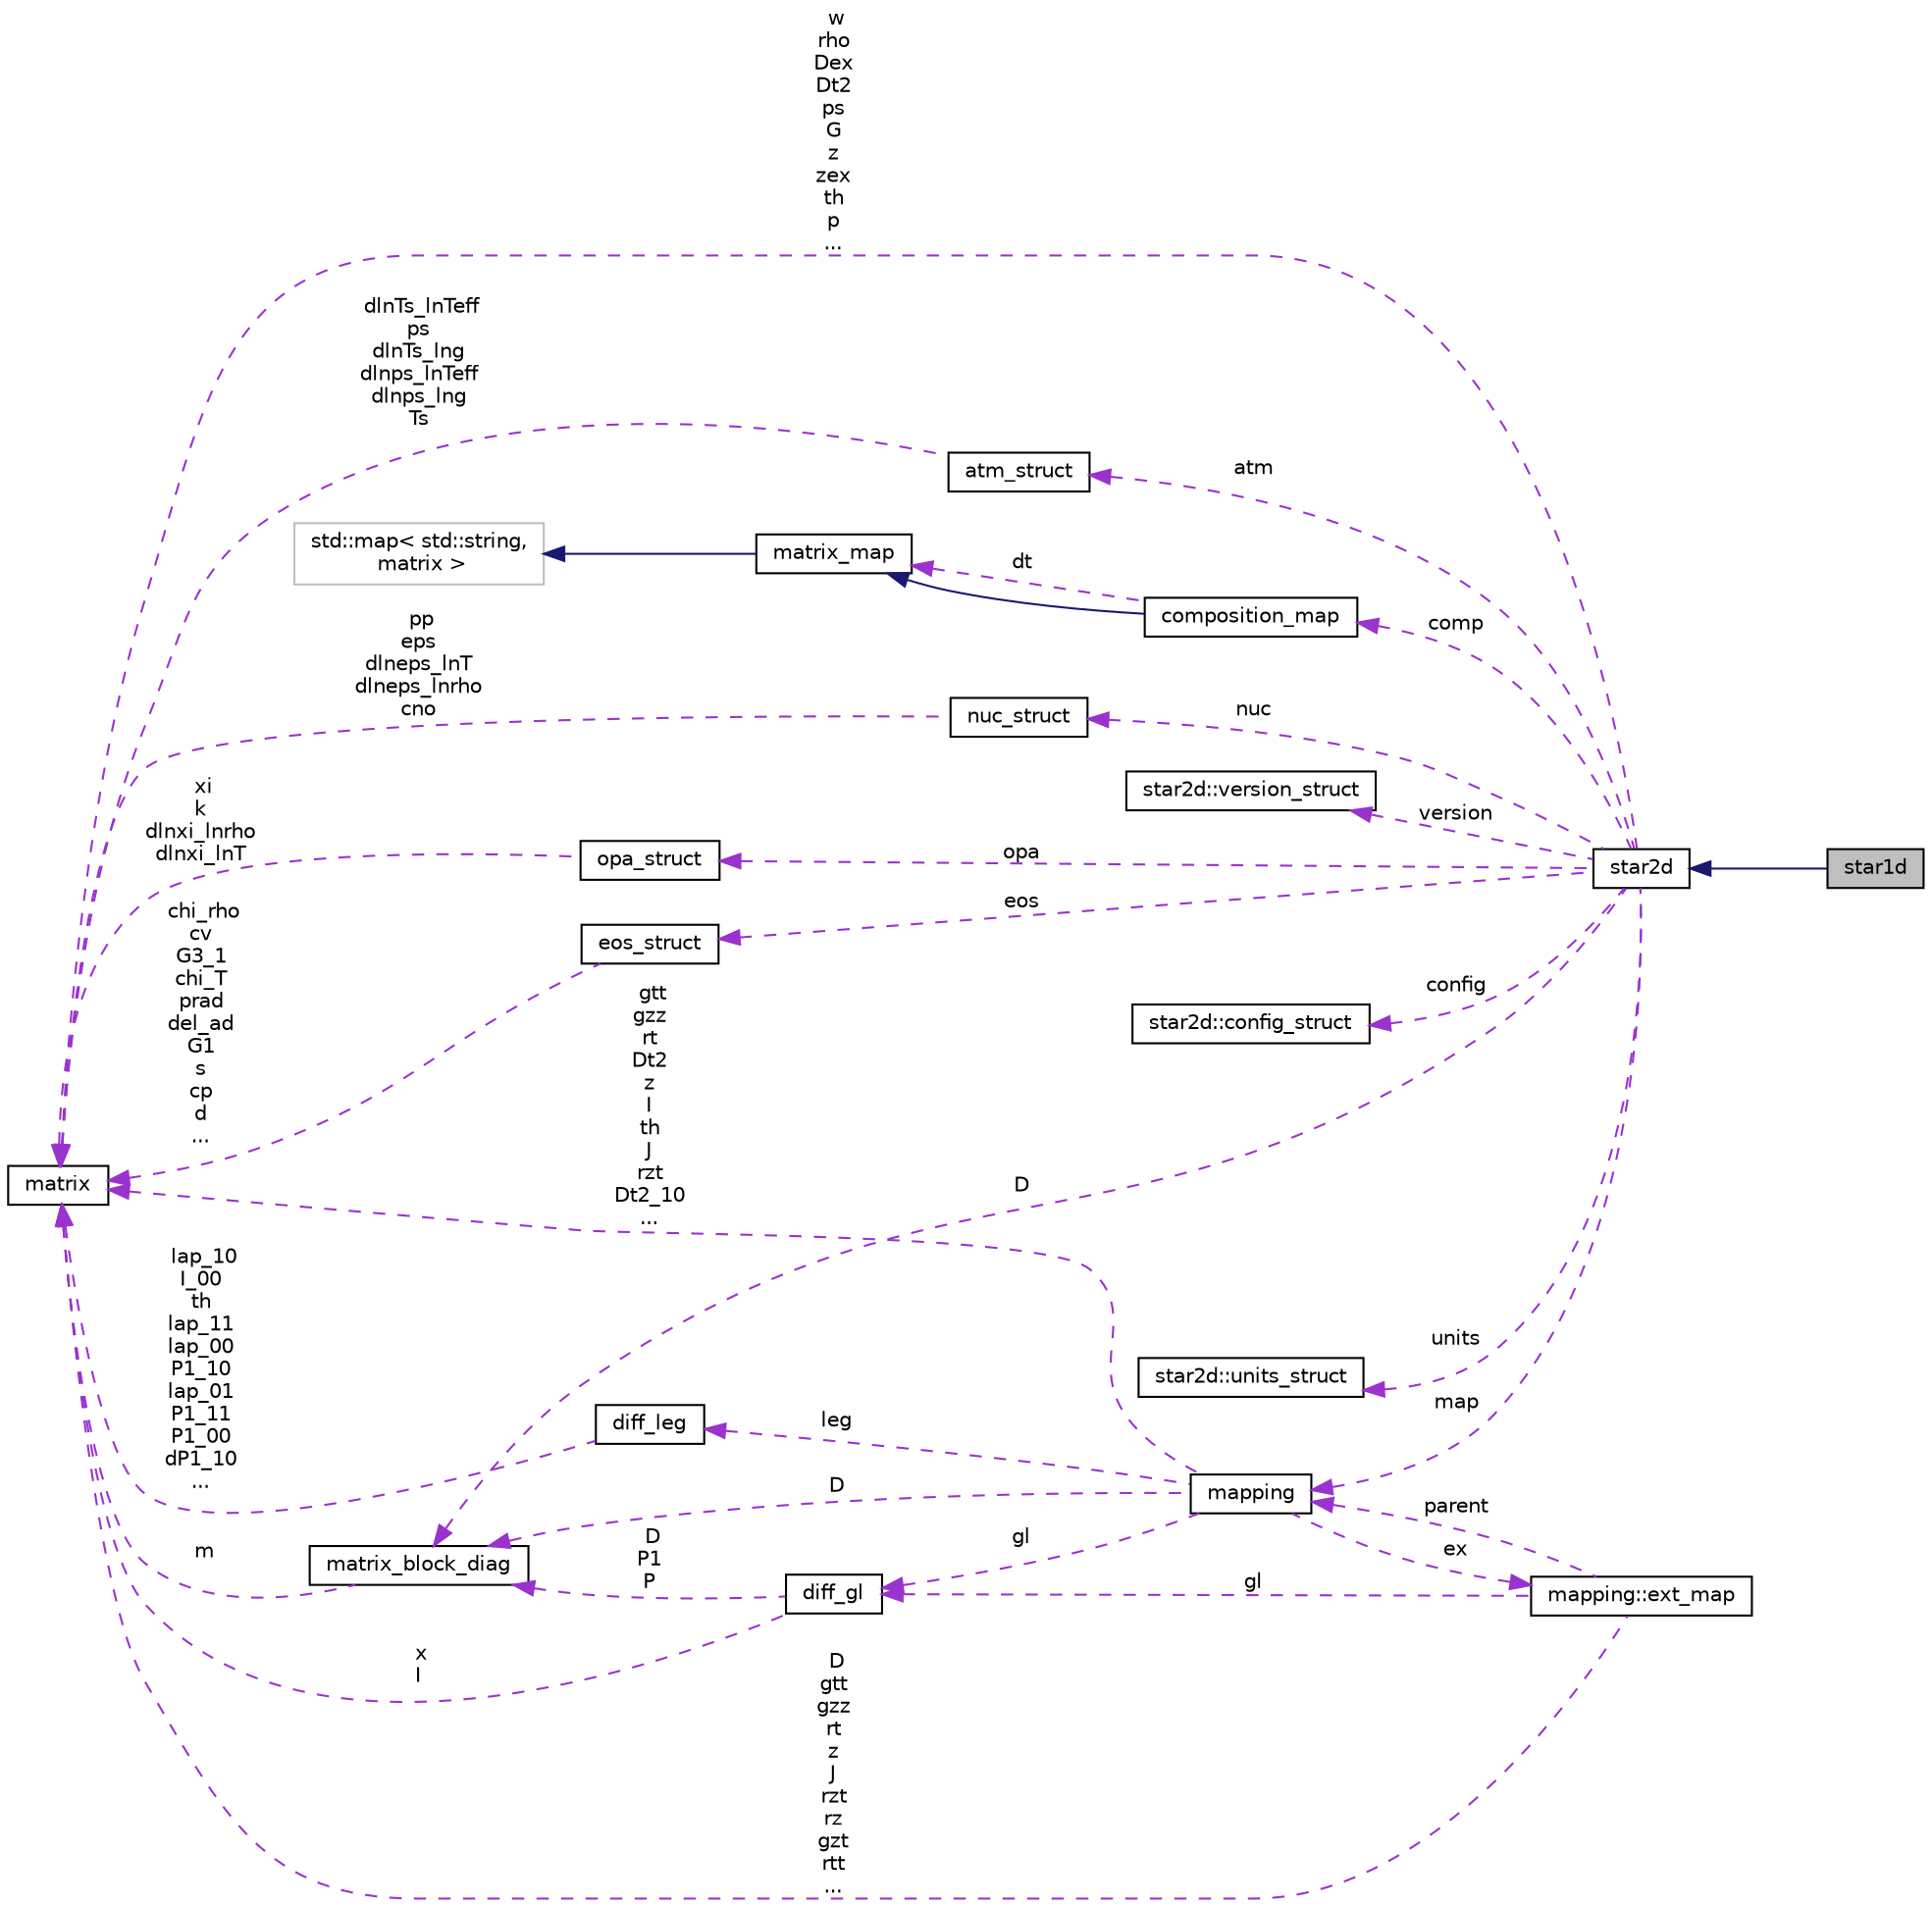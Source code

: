 digraph "star1d"
{
  edge [fontname="Helvetica",fontsize="10",labelfontname="Helvetica",labelfontsize="10"];
  node [fontname="Helvetica",fontsize="10",shape=record];
  rankdir="LR";
  Node1 [label="star1d",height=0.2,width=0.4,color="black", fillcolor="grey75", style="filled" fontcolor="black"];
  Node2 -> Node1 [dir="back",color="midnightblue",fontsize="10",style="solid",fontname="Helvetica"];
  Node2 [label="star2d",height=0.2,width=0.4,color="black", fillcolor="white", style="filled",URL="$classstar2d.html"];
  Node3 -> Node2 [dir="back",color="darkorchid3",fontsize="10",style="dashed",label=" units" ,fontname="Helvetica"];
  Node3 [label="star2d::units_struct",height=0.2,width=0.4,color="black", fillcolor="white", style="filled",URL="$structstar2d_1_1units__struct.html"];
  Node4 -> Node2 [dir="back",color="darkorchid3",fontsize="10",style="dashed",label=" eos" ,fontname="Helvetica"];
  Node4 [label="eos_struct",height=0.2,width=0.4,color="black", fillcolor="white", style="filled",URL="$structeos__struct.html"];
  Node5 -> Node4 [dir="back",color="darkorchid3",fontsize="10",style="dashed",label=" chi_rho\ncv\nG3_1\nchi_T\nprad\ndel_ad\nG1\ns\ncp\nd\n..." ,fontname="Helvetica"];
  Node5 [label="matrix",height=0.2,width=0.4,color="black", fillcolor="white", style="filled",URL="$classmatrix.html",tooltip="The matrix class is used to facilitate the work with regular dense matrices. "];
  Node5 -> Node2 [dir="back",color="darkorchid3",fontsize="10",style="dashed",label=" w\nrho\nDex\nDt2\nps\nG\nz\nzex\nth\np\n..." ,fontname="Helvetica"];
  Node6 -> Node2 [dir="back",color="darkorchid3",fontsize="10",style="dashed",label=" atm" ,fontname="Helvetica"];
  Node6 [label="atm_struct",height=0.2,width=0.4,color="black", fillcolor="white", style="filled",URL="$structatm__struct.html"];
  Node5 -> Node6 [dir="back",color="darkorchid3",fontsize="10",style="dashed",label=" dlnTs_lnTeff\nps\ndlnTs_lng\ndlnps_lnTeff\ndlnps_lng\nTs" ,fontname="Helvetica"];
  Node7 -> Node2 [dir="back",color="darkorchid3",fontsize="10",style="dashed",label=" D" ,fontname="Helvetica"];
  Node7 [label="matrix_block_diag",height=0.2,width=0.4,color="black", fillcolor="white", style="filled",URL="$classmatrix__block__diag.html",tooltip="The matrix_block_diag class is used to store block diagonal matrices. "];
  Node5 -> Node7 [dir="back",color="darkorchid3",fontsize="10",style="dashed",label=" m" ,fontname="Helvetica"];
  Node8 -> Node2 [dir="back",color="darkorchid3",fontsize="10",style="dashed",label=" version" ,fontname="Helvetica"];
  Node8 [label="star2d::version_struct",height=0.2,width=0.4,color="black", fillcolor="white", style="filled",URL="$structstar2d_1_1version__struct.html"];
  Node9 -> Node2 [dir="back",color="darkorchid3",fontsize="10",style="dashed",label=" comp" ,fontname="Helvetica"];
  Node9 [label="composition_map",height=0.2,width=0.4,color="black", fillcolor="white", style="filled",URL="$classcomposition__map.html"];
  Node10 -> Node9 [dir="back",color="midnightblue",fontsize="10",style="solid",fontname="Helvetica"];
  Node10 [label="matrix_map",height=0.2,width=0.4,color="black", fillcolor="white", style="filled",URL="$classmatrix__map.html"];
  Node11 -> Node10 [dir="back",color="midnightblue",fontsize="10",style="solid",fontname="Helvetica"];
  Node11 [label="std::map\< std::string,\l matrix \>",height=0.2,width=0.4,color="grey75", fillcolor="white", style="filled"];
  Node10 -> Node9 [dir="back",color="darkorchid3",fontsize="10",style="dashed",label=" dt" ,fontname="Helvetica"];
  Node12 -> Node2 [dir="back",color="darkorchid3",fontsize="10",style="dashed",label=" nuc" ,fontname="Helvetica"];
  Node12 [label="nuc_struct",height=0.2,width=0.4,color="black", fillcolor="white", style="filled",URL="$structnuc__struct.html"];
  Node5 -> Node12 [dir="back",color="darkorchid3",fontsize="10",style="dashed",label=" pp\neps\ndlneps_lnT\ndlneps_lnrho\ncno" ,fontname="Helvetica"];
  Node13 -> Node2 [dir="back",color="darkorchid3",fontsize="10",style="dashed",label=" opa" ,fontname="Helvetica"];
  Node13 [label="opa_struct",height=0.2,width=0.4,color="black", fillcolor="white", style="filled",URL="$structopa__struct.html"];
  Node5 -> Node13 [dir="back",color="darkorchid3",fontsize="10",style="dashed",label=" xi\nk\ndlnxi_lnrho\ndlnxi_lnT" ,fontname="Helvetica"];
  Node14 -> Node2 [dir="back",color="darkorchid3",fontsize="10",style="dashed",label=" config" ,fontname="Helvetica"];
  Node14 [label="star2d::config_struct",height=0.2,width=0.4,color="black", fillcolor="white", style="filled",URL="$structstar2d_1_1config__struct.html"];
  Node15 -> Node2 [dir="back",color="darkorchid3",fontsize="10",style="dashed",label=" map" ,fontname="Helvetica"];
  Node15 [label="mapping",height=0.2,width=0.4,color="black", fillcolor="white", style="filled",URL="$classmapping.html"];
  Node16 -> Node15 [dir="back",color="darkorchid3",fontsize="10",style="dashed",label=" ex" ,fontname="Helvetica"];
  Node16 [label="mapping::ext_map",height=0.2,width=0.4,color="black", fillcolor="white", style="filled",URL="$classmapping_1_1ext__map.html"];
  Node17 -> Node16 [dir="back",color="darkorchid3",fontsize="10",style="dashed",label=" gl" ,fontname="Helvetica"];
  Node17 [label="diff_gl",height=0.2,width=0.4,color="black", fillcolor="white", style="filled",URL="$classdiff__gl.html",tooltip="The diff_gl class implements the Gauss-Lobatto (or more properly Gauss-Lobatto-Chebyshev) collocation..."];
  Node5 -> Node17 [dir="back",color="darkorchid3",fontsize="10",style="dashed",label=" x\nI" ,fontname="Helvetica"];
  Node7 -> Node17 [dir="back",color="darkorchid3",fontsize="10",style="dashed",label=" D\nP1\nP" ,fontname="Helvetica"];
  Node5 -> Node16 [dir="back",color="darkorchid3",fontsize="10",style="dashed",label=" D\ngtt\ngzz\nrt\nz\nJ\nrzt\nrz\ngzt\nrtt\n..." ,fontname="Helvetica"];
  Node15 -> Node16 [dir="back",color="darkorchid3",fontsize="10",style="dashed",label=" parent" ,fontname="Helvetica"];
  Node17 -> Node15 [dir="back",color="darkorchid3",fontsize="10",style="dashed",label=" gl" ,fontname="Helvetica"];
  Node5 -> Node15 [dir="back",color="darkorchid3",fontsize="10",style="dashed",label=" gtt\ngzz\nrt\nDt2\nz\nI\nth\nJ\nrzt\nDt2_10\n..." ,fontname="Helvetica"];
  Node18 -> Node15 [dir="back",color="darkorchid3",fontsize="10",style="dashed",label=" leg" ,fontname="Helvetica"];
  Node18 [label="diff_leg",height=0.2,width=0.4,color="black", fillcolor="white", style="filled",URL="$classdiff__leg.html",tooltip="The diff_leg class implements Legendre numerical differentiation. "];
  Node5 -> Node18 [dir="back",color="darkorchid3",fontsize="10",style="dashed",label=" lap_10\nI_00\nth\nlap_11\nlap_00\nP1_10\nlap_01\nP1_11\nP1_00\ndP1_10\n..." ,fontname="Helvetica"];
  Node7 -> Node15 [dir="back",color="darkorchid3",fontsize="10",style="dashed",label=" D" ,fontname="Helvetica"];
}
